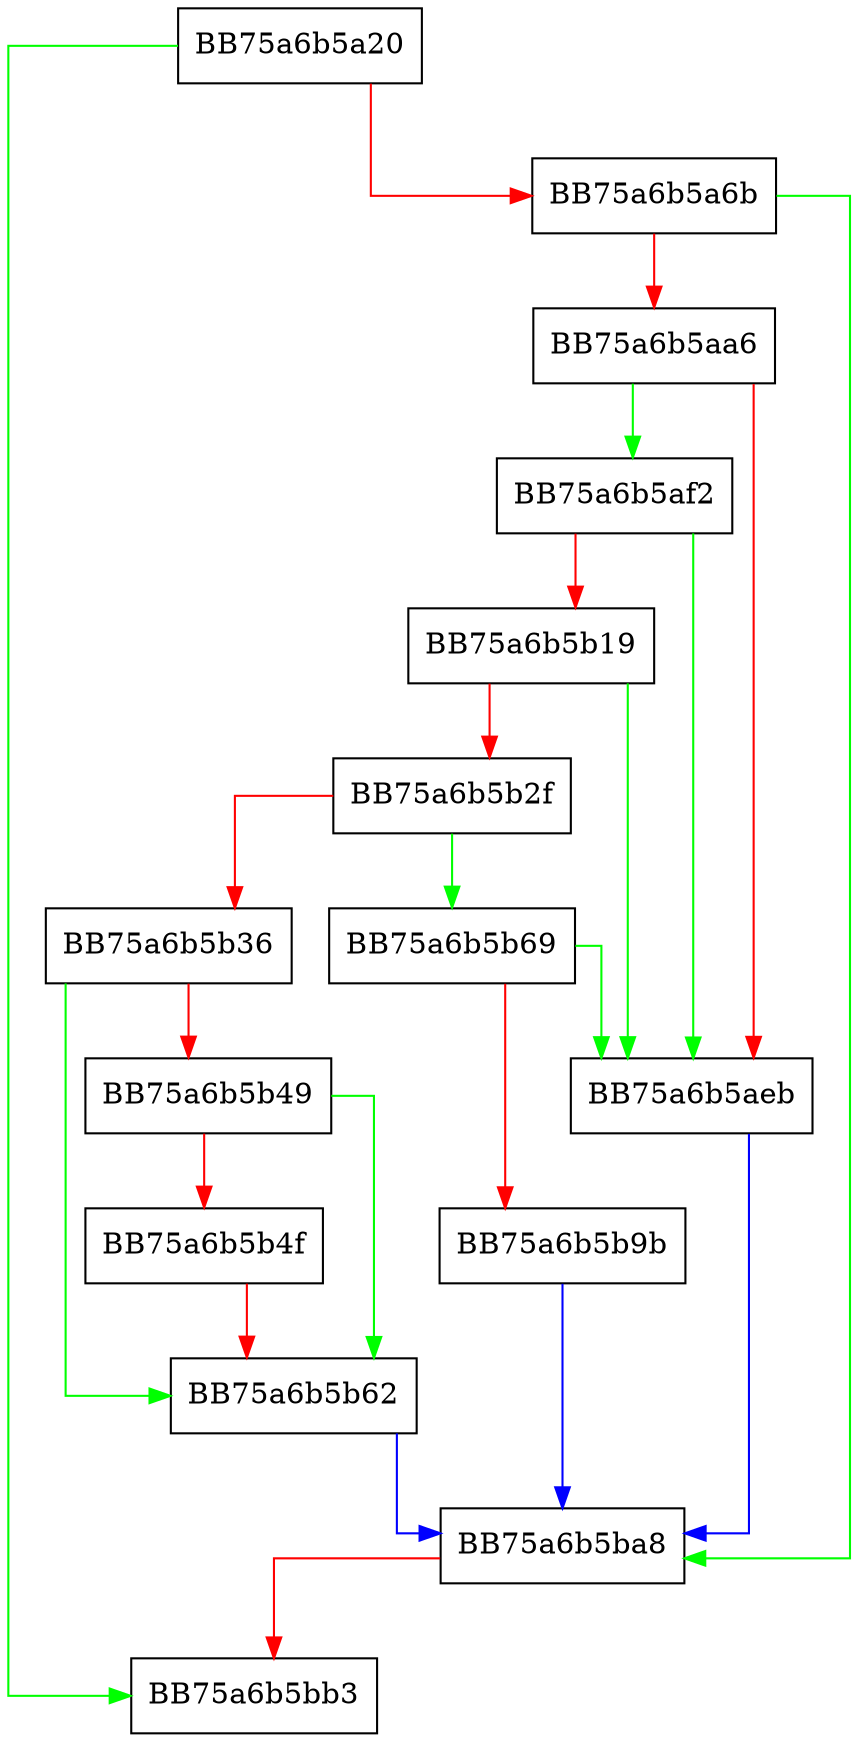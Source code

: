 digraph ReadSQLite {
  node [shape="box"];
  graph [splines=ortho];
  BB75a6b5a20 -> BB75a6b5bb3 [color="green"];
  BB75a6b5a20 -> BB75a6b5a6b [color="red"];
  BB75a6b5a6b -> BB75a6b5ba8 [color="green"];
  BB75a6b5a6b -> BB75a6b5aa6 [color="red"];
  BB75a6b5aa6 -> BB75a6b5af2 [color="green"];
  BB75a6b5aa6 -> BB75a6b5aeb [color="red"];
  BB75a6b5aeb -> BB75a6b5ba8 [color="blue"];
  BB75a6b5af2 -> BB75a6b5aeb [color="green"];
  BB75a6b5af2 -> BB75a6b5b19 [color="red"];
  BB75a6b5b19 -> BB75a6b5aeb [color="green"];
  BB75a6b5b19 -> BB75a6b5b2f [color="red"];
  BB75a6b5b2f -> BB75a6b5b69 [color="green"];
  BB75a6b5b2f -> BB75a6b5b36 [color="red"];
  BB75a6b5b36 -> BB75a6b5b62 [color="green"];
  BB75a6b5b36 -> BB75a6b5b49 [color="red"];
  BB75a6b5b49 -> BB75a6b5b62 [color="green"];
  BB75a6b5b49 -> BB75a6b5b4f [color="red"];
  BB75a6b5b4f -> BB75a6b5b62 [color="red"];
  BB75a6b5b62 -> BB75a6b5ba8 [color="blue"];
  BB75a6b5b69 -> BB75a6b5aeb [color="green"];
  BB75a6b5b69 -> BB75a6b5b9b [color="red"];
  BB75a6b5b9b -> BB75a6b5ba8 [color="blue"];
  BB75a6b5ba8 -> BB75a6b5bb3 [color="red"];
}